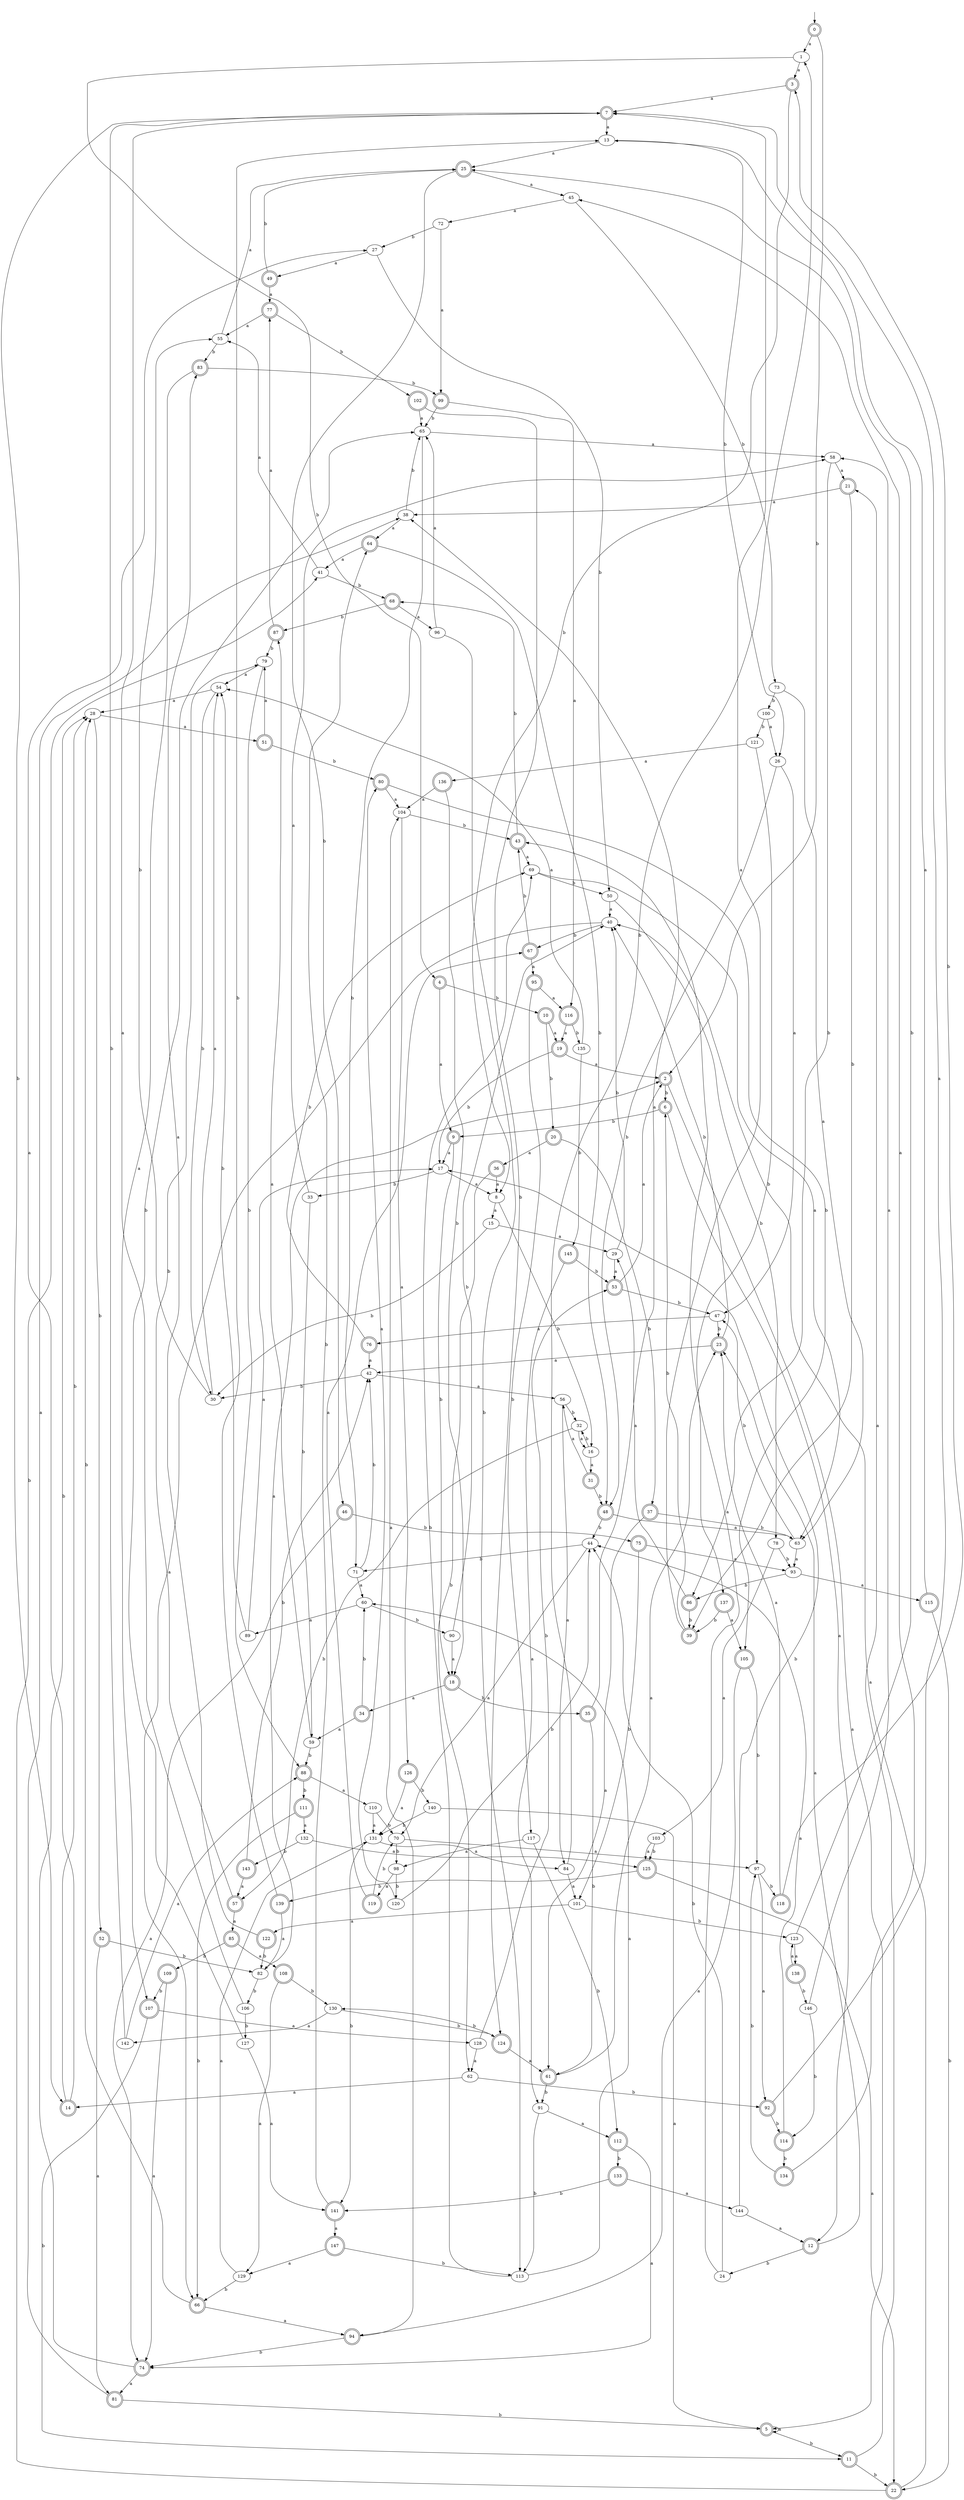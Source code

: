 digraph RandomDFA {
  __start0 [label="", shape=none];
  __start0 -> 0 [label=""];
  0 [shape=circle] [shape=doublecircle]
  0 -> 1 [label="a"]
  0 -> 2 [label="b"]
  1
  1 -> 3 [label="a"]
  1 -> 4 [label="b"]
  2 [shape=doublecircle]
  2 -> 5 [label="a"]
  2 -> 6 [label="b"]
  3 [shape=doublecircle]
  3 -> 7 [label="a"]
  3 -> 8 [label="b"]
  4 [shape=doublecircle]
  4 -> 9 [label="a"]
  4 -> 10 [label="b"]
  5 [shape=doublecircle]
  5 -> 5 [label="a"]
  5 -> 11 [label="b"]
  6 [shape=doublecircle]
  6 -> 12 [label="a"]
  6 -> 9 [label="b"]
  7 [shape=doublecircle]
  7 -> 13 [label="a"]
  7 -> 14 [label="b"]
  8
  8 -> 15 [label="a"]
  8 -> 16 [label="b"]
  9 [shape=doublecircle]
  9 -> 17 [label="a"]
  9 -> 18 [label="b"]
  10 [shape=doublecircle]
  10 -> 19 [label="a"]
  10 -> 20 [label="b"]
  11 [shape=doublecircle]
  11 -> 21 [label="a"]
  11 -> 22 [label="b"]
  12 [shape=doublecircle]
  12 -> 23 [label="a"]
  12 -> 24 [label="b"]
  13
  13 -> 25 [label="a"]
  13 -> 26 [label="b"]
  14 [shape=doublecircle]
  14 -> 27 [label="a"]
  14 -> 28 [label="b"]
  15
  15 -> 29 [label="a"]
  15 -> 30 [label="b"]
  16
  16 -> 31 [label="a"]
  16 -> 32 [label="b"]
  17
  17 -> 8 [label="a"]
  17 -> 33 [label="b"]
  18 [shape=doublecircle]
  18 -> 34 [label="a"]
  18 -> 35 [label="b"]
  19 [shape=doublecircle]
  19 -> 2 [label="a"]
  19 -> 17 [label="b"]
  20 [shape=doublecircle]
  20 -> 36 [label="a"]
  20 -> 37 [label="b"]
  21 [shape=doublecircle]
  21 -> 38 [label="a"]
  21 -> 39 [label="b"]
  22 [shape=doublecircle]
  22 -> 40 [label="a"]
  22 -> 41 [label="b"]
  23 [shape=doublecircle]
  23 -> 42 [label="a"]
  23 -> 40 [label="b"]
  24
  24 -> 43 [label="a"]
  24 -> 44 [label="b"]
  25 [shape=doublecircle]
  25 -> 45 [label="a"]
  25 -> 46 [label="b"]
  26
  26 -> 47 [label="a"]
  26 -> 48 [label="b"]
  27
  27 -> 49 [label="a"]
  27 -> 50 [label="b"]
  28
  28 -> 51 [label="a"]
  28 -> 52 [label="b"]
  29
  29 -> 53 [label="a"]
  29 -> 40 [label="b"]
  30
  30 -> 54 [label="a"]
  30 -> 55 [label="b"]
  31 [shape=doublecircle]
  31 -> 56 [label="a"]
  31 -> 48 [label="b"]
  32
  32 -> 16 [label="a"]
  32 -> 57 [label="b"]
  33
  33 -> 58 [label="a"]
  33 -> 59 [label="b"]
  34 [shape=doublecircle]
  34 -> 59 [label="a"]
  34 -> 60 [label="b"]
  35 [shape=doublecircle]
  35 -> 38 [label="a"]
  35 -> 61 [label="b"]
  36 [shape=doublecircle]
  36 -> 8 [label="a"]
  36 -> 62 [label="b"]
  37 [shape=doublecircle]
  37 -> 61 [label="a"]
  37 -> 63 [label="b"]
  38
  38 -> 64 [label="a"]
  38 -> 65 [label="b"]
  39 [shape=doublecircle]
  39 -> 7 [label="a"]
  39 -> 6 [label="b"]
  40
  40 -> 66 [label="a"]
  40 -> 67 [label="b"]
  41
  41 -> 55 [label="a"]
  41 -> 68 [label="b"]
  42
  42 -> 56 [label="a"]
  42 -> 30 [label="b"]
  43 [shape=doublecircle]
  43 -> 69 [label="a"]
  43 -> 68 [label="b"]
  44
  44 -> 70 [label="a"]
  44 -> 71 [label="b"]
  45
  45 -> 72 [label="a"]
  45 -> 73 [label="b"]
  46 [shape=doublecircle]
  46 -> 74 [label="a"]
  46 -> 75 [label="b"]
  47
  47 -> 76 [label="a"]
  47 -> 23 [label="b"]
  48 [shape=doublecircle]
  48 -> 63 [label="a"]
  48 -> 44 [label="b"]
  49 [shape=doublecircle]
  49 -> 77 [label="a"]
  49 -> 25 [label="b"]
  50
  50 -> 40 [label="a"]
  50 -> 78 [label="b"]
  51 [shape=doublecircle]
  51 -> 79 [label="a"]
  51 -> 80 [label="b"]
  52 [shape=doublecircle]
  52 -> 81 [label="a"]
  52 -> 82 [label="b"]
  53 [shape=doublecircle]
  53 -> 2 [label="a"]
  53 -> 47 [label="b"]
  54
  54 -> 28 [label="a"]
  54 -> 30 [label="b"]
  55
  55 -> 25 [label="a"]
  55 -> 83 [label="b"]
  56
  56 -> 84 [label="a"]
  56 -> 32 [label="b"]
  57 [shape=doublecircle]
  57 -> 85 [label="a"]
  57 -> 79 [label="b"]
  58
  58 -> 21 [label="a"]
  58 -> 86 [label="b"]
  59
  59 -> 87 [label="a"]
  59 -> 88 [label="b"]
  60
  60 -> 89 [label="a"]
  60 -> 90 [label="b"]
  61 [shape=doublecircle]
  61 -> 23 [label="a"]
  61 -> 91 [label="b"]
  62
  62 -> 14 [label="a"]
  62 -> 92 [label="b"]
  63
  63 -> 93 [label="a"]
  63 -> 47 [label="b"]
  64 [shape=doublecircle]
  64 -> 41 [label="a"]
  64 -> 48 [label="b"]
  65
  65 -> 58 [label="a"]
  65 -> 71 [label="b"]
  66 [shape=doublecircle]
  66 -> 94 [label="a"]
  66 -> 28 [label="b"]
  67 [shape=doublecircle]
  67 -> 95 [label="a"]
  67 -> 43 [label="b"]
  68 [shape=doublecircle]
  68 -> 96 [label="a"]
  68 -> 87 [label="b"]
  69
  69 -> 63 [label="a"]
  69 -> 50 [label="b"]
  70
  70 -> 97 [label="a"]
  70 -> 98 [label="b"]
  71
  71 -> 60 [label="a"]
  71 -> 42 [label="b"]
  72
  72 -> 99 [label="a"]
  72 -> 27 [label="b"]
  73
  73 -> 63 [label="a"]
  73 -> 100 [label="b"]
  74 [shape=doublecircle]
  74 -> 81 [label="a"]
  74 -> 28 [label="b"]
  75 [shape=doublecircle]
  75 -> 93 [label="a"]
  75 -> 101 [label="b"]
  76 [shape=doublecircle]
  76 -> 42 [label="a"]
  76 -> 69 [label="b"]
  77 [shape=doublecircle]
  77 -> 55 [label="a"]
  77 -> 102 [label="b"]
  78
  78 -> 103 [label="a"]
  78 -> 93 [label="b"]
  79
  79 -> 54 [label="a"]
  79 -> 88 [label="b"]
  80 [shape=doublecircle]
  80 -> 104 [label="a"]
  80 -> 105 [label="b"]
  81 [shape=doublecircle]
  81 -> 38 [label="a"]
  81 -> 5 [label="b"]
  82
  82 -> 2 [label="a"]
  82 -> 106 [label="b"]
  83 [shape=doublecircle]
  83 -> 107 [label="a"]
  83 -> 99 [label="b"]
  84
  84 -> 101 [label="a"]
  84 -> 1 [label="b"]
  85 [shape=doublecircle]
  85 -> 108 [label="a"]
  85 -> 109 [label="b"]
  86 [shape=doublecircle]
  86 -> 29 [label="a"]
  86 -> 39 [label="b"]
  87 [shape=doublecircle]
  87 -> 77 [label="a"]
  87 -> 79 [label="b"]
  88 [shape=doublecircle]
  88 -> 110 [label="a"]
  88 -> 111 [label="b"]
  89
  89 -> 17 [label="a"]
  89 -> 54 [label="b"]
  90
  90 -> 18 [label="a"]
  90 -> 40 [label="b"]
  91
  91 -> 112 [label="a"]
  91 -> 113 [label="b"]
  92 [shape=doublecircle]
  92 -> 7 [label="a"]
  92 -> 114 [label="b"]
  93
  93 -> 115 [label="a"]
  93 -> 86 [label="b"]
  94 [shape=doublecircle]
  94 -> 104 [label="a"]
  94 -> 74 [label="b"]
  95 [shape=doublecircle]
  95 -> 116 [label="a"]
  95 -> 117 [label="b"]
  96
  96 -> 65 [label="a"]
  96 -> 113 [label="b"]
  97
  97 -> 92 [label="a"]
  97 -> 118 [label="b"]
  98
  98 -> 119 [label="a"]
  98 -> 120 [label="b"]
  99 [shape=doublecircle]
  99 -> 116 [label="a"]
  99 -> 65 [label="b"]
  100
  100 -> 26 [label="a"]
  100 -> 121 [label="b"]
  101
  101 -> 122 [label="a"]
  101 -> 123 [label="b"]
  102 [shape=doublecircle]
  102 -> 65 [label="a"]
  102 -> 124 [label="b"]
  103
  103 -> 125 [label="a"]
  103 -> 125 [label="b"]
  104
  104 -> 126 [label="a"]
  104 -> 43 [label="b"]
  105 [shape=doublecircle]
  105 -> 94 [label="a"]
  105 -> 97 [label="b"]
  106
  106 -> 7 [label="a"]
  106 -> 127 [label="b"]
  107 [shape=doublecircle]
  107 -> 128 [label="a"]
  107 -> 11 [label="b"]
  108 [shape=doublecircle]
  108 -> 129 [label="a"]
  108 -> 130 [label="b"]
  109 [shape=doublecircle]
  109 -> 74 [label="a"]
  109 -> 107 [label="b"]
  110
  110 -> 131 [label="a"]
  110 -> 70 [label="b"]
  111 [shape=doublecircle]
  111 -> 132 [label="a"]
  111 -> 66 [label="b"]
  112 [shape=doublecircle]
  112 -> 74 [label="a"]
  112 -> 133 [label="b"]
  113
  113 -> 60 [label="a"]
  113 -> 69 [label="b"]
  114 [shape=doublecircle]
  114 -> 44 [label="a"]
  114 -> 134 [label="b"]
  115 [shape=doublecircle]
  115 -> 13 [label="a"]
  115 -> 22 [label="b"]
  116 [shape=doublecircle]
  116 -> 19 [label="a"]
  116 -> 135 [label="b"]
  117
  117 -> 98 [label="a"]
  117 -> 112 [label="b"]
  118 [shape=doublecircle]
  118 -> 23 [label="a"]
  118 -> 3 [label="b"]
  119 [shape=doublecircle]
  119 -> 67 [label="a"]
  119 -> 70 [label="b"]
  120
  120 -> 80 [label="a"]
  120 -> 44 [label="b"]
  121
  121 -> 136 [label="a"]
  121 -> 137 [label="b"]
  122 [shape=doublecircle]
  122 -> 83 [label="a"]
  122 -> 82 [label="b"]
  123
  123 -> 138 [label="a"]
  123 -> 25 [label="b"]
  124 [shape=doublecircle]
  124 -> 61 [label="a"]
  124 -> 130 [label="b"]
  125 [shape=doublecircle]
  125 -> 22 [label="a"]
  125 -> 139 [label="b"]
  126 [shape=doublecircle]
  126 -> 131 [label="a"]
  126 -> 140 [label="b"]
  127
  127 -> 141 [label="a"]
  127 -> 65 [label="b"]
  128
  128 -> 62 [label="a"]
  128 -> 53 [label="b"]
  129
  129 -> 131 [label="a"]
  129 -> 66 [label="b"]
  130
  130 -> 142 [label="a"]
  130 -> 124 [label="b"]
  131
  131 -> 84 [label="a"]
  131 -> 141 [label="b"]
  132
  132 -> 125 [label="a"]
  132 -> 143 [label="b"]
  133 [shape=doublecircle]
  133 -> 144 [label="a"]
  133 -> 141 [label="b"]
  134 [shape=doublecircle]
  134 -> 45 [label="a"]
  134 -> 97 [label="b"]
  135
  135 -> 54 [label="a"]
  135 -> 145 [label="b"]
  136 [shape=doublecircle]
  136 -> 104 [label="a"]
  136 -> 18 [label="b"]
  137 [shape=doublecircle]
  137 -> 105 [label="a"]
  137 -> 39 [label="b"]
  138 [shape=doublecircle]
  138 -> 123 [label="a"]
  138 -> 146 [label="b"]
  139 [shape=doublecircle]
  139 -> 82 [label="a"]
  139 -> 13 [label="b"]
  140
  140 -> 5 [label="a"]
  140 -> 131 [label="b"]
  141 [shape=doublecircle]
  141 -> 147 [label="a"]
  141 -> 64 [label="b"]
  142
  142 -> 88 [label="a"]
  142 -> 7 [label="b"]
  143 [shape=doublecircle]
  143 -> 57 [label="a"]
  143 -> 42 [label="b"]
  144
  144 -> 12 [label="a"]
  144 -> 17 [label="b"]
  145 [shape=doublecircle]
  145 -> 91 [label="a"]
  145 -> 53 [label="b"]
  146
  146 -> 58 [label="a"]
  146 -> 114 [label="b"]
  147 [shape=doublecircle]
  147 -> 129 [label="a"]
  147 -> 113 [label="b"]
}
